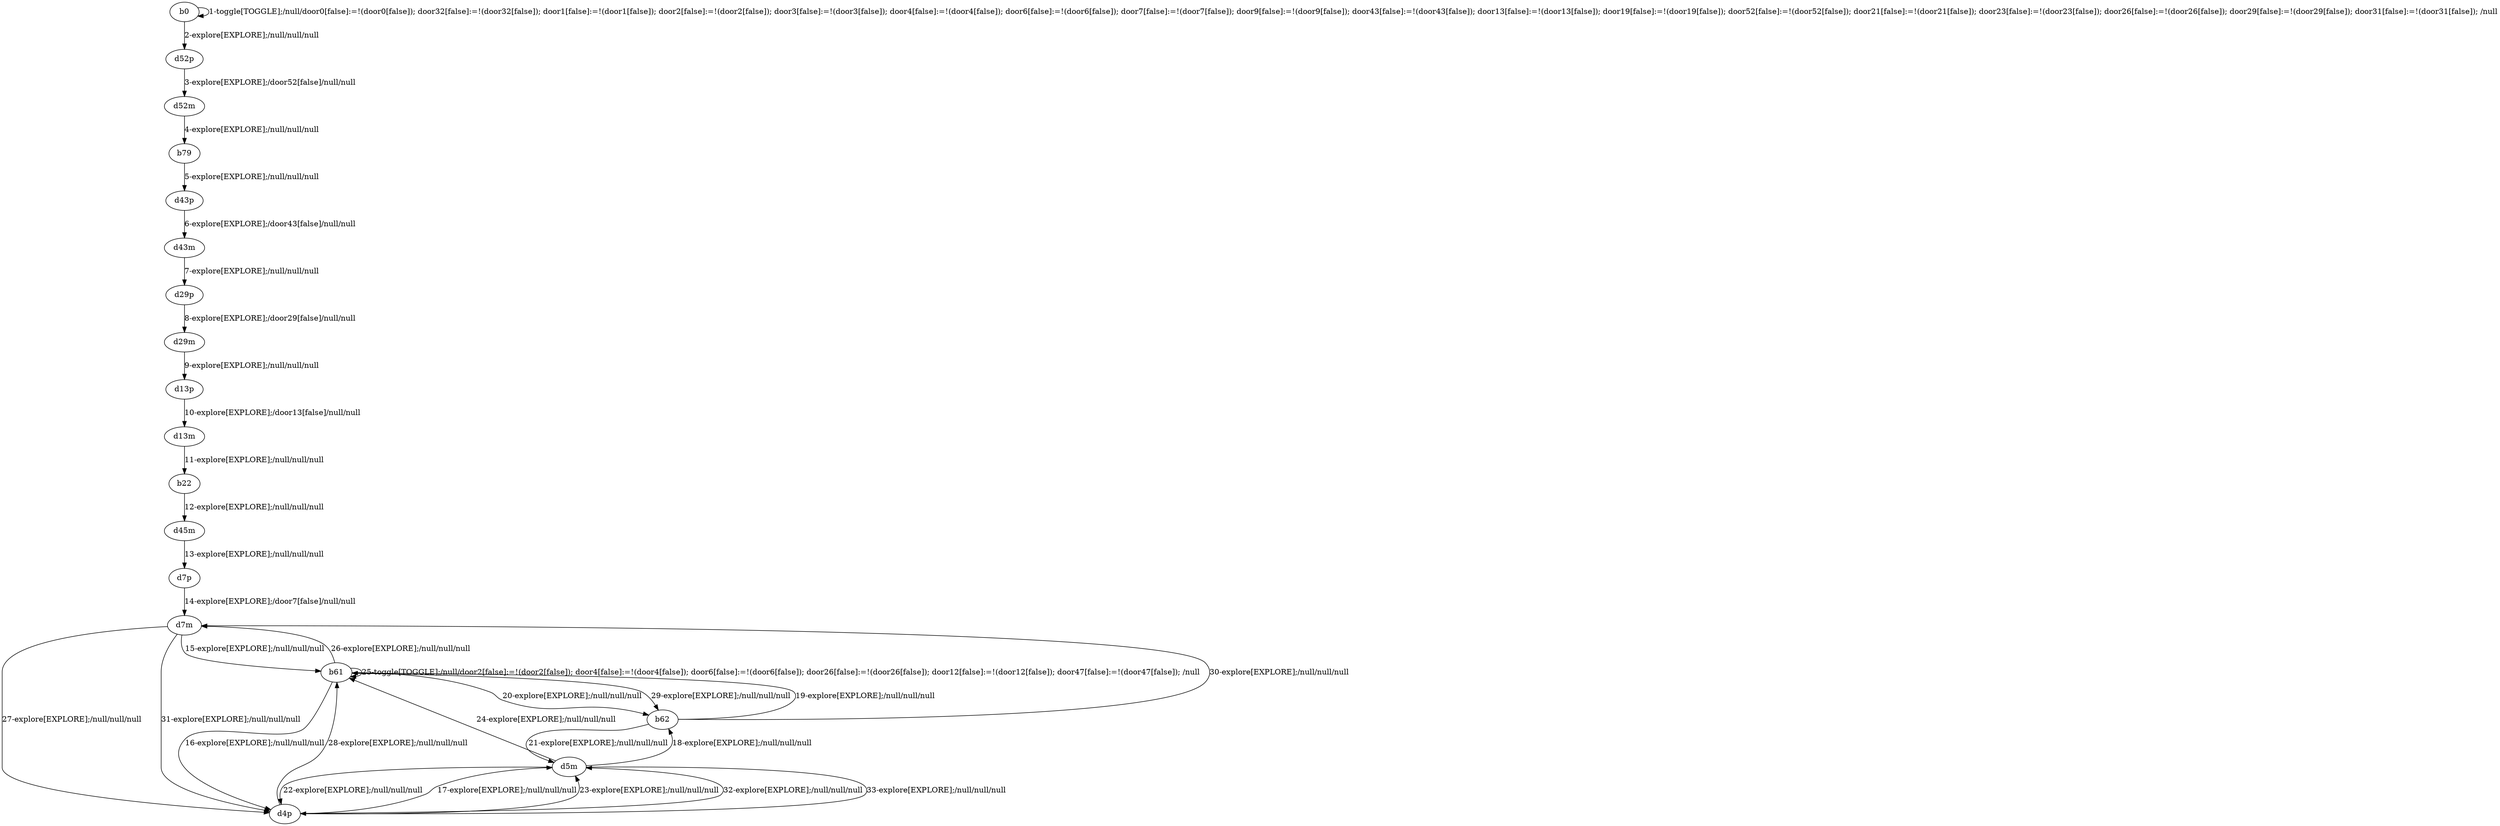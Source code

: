 # Total number of goals covered by this test: 1
# b62 --> b61

digraph g {
"b0" -> "b0" [label = "1-toggle[TOGGLE];/null/door0[false]:=!(door0[false]); door32[false]:=!(door32[false]); door1[false]:=!(door1[false]); door2[false]:=!(door2[false]); door3[false]:=!(door3[false]); door4[false]:=!(door4[false]); door6[false]:=!(door6[false]); door7[false]:=!(door7[false]); door9[false]:=!(door9[false]); door43[false]:=!(door43[false]); door13[false]:=!(door13[false]); door19[false]:=!(door19[false]); door52[false]:=!(door52[false]); door21[false]:=!(door21[false]); door23[false]:=!(door23[false]); door26[false]:=!(door26[false]); door29[false]:=!(door29[false]); door31[false]:=!(door31[false]); /null"];
"b0" -> "d52p" [label = "2-explore[EXPLORE];/null/null/null"];
"d52p" -> "d52m" [label = "3-explore[EXPLORE];/door52[false]/null/null"];
"d52m" -> "b79" [label = "4-explore[EXPLORE];/null/null/null"];
"b79" -> "d43p" [label = "5-explore[EXPLORE];/null/null/null"];
"d43p" -> "d43m" [label = "6-explore[EXPLORE];/door43[false]/null/null"];
"d43m" -> "d29p" [label = "7-explore[EXPLORE];/null/null/null"];
"d29p" -> "d29m" [label = "8-explore[EXPLORE];/door29[false]/null/null"];
"d29m" -> "d13p" [label = "9-explore[EXPLORE];/null/null/null"];
"d13p" -> "d13m" [label = "10-explore[EXPLORE];/door13[false]/null/null"];
"d13m" -> "b22" [label = "11-explore[EXPLORE];/null/null/null"];
"b22" -> "d45m" [label = "12-explore[EXPLORE];/null/null/null"];
"d45m" -> "d7p" [label = "13-explore[EXPLORE];/null/null/null"];
"d7p" -> "d7m" [label = "14-explore[EXPLORE];/door7[false]/null/null"];
"d7m" -> "b61" [label = "15-explore[EXPLORE];/null/null/null"];
"b61" -> "d4p" [label = "16-explore[EXPLORE];/null/null/null"];
"d4p" -> "d5m" [label = "17-explore[EXPLORE];/null/null/null"];
"d5m" -> "b62" [label = "18-explore[EXPLORE];/null/null/null"];
"b62" -> "b61" [label = "19-explore[EXPLORE];/null/null/null"];
"b61" -> "b62" [label = "20-explore[EXPLORE];/null/null/null"];
"b62" -> "d5m" [label = "21-explore[EXPLORE];/null/null/null"];
"d5m" -> "d4p" [label = "22-explore[EXPLORE];/null/null/null"];
"d4p" -> "d5m" [label = "23-explore[EXPLORE];/null/null/null"];
"d5m" -> "b61" [label = "24-explore[EXPLORE];/null/null/null"];
"b61" -> "b61" [label = "25-toggle[TOGGLE];/null/door2[false]:=!(door2[false]); door4[false]:=!(door4[false]); door6[false]:=!(door6[false]); door26[false]:=!(door26[false]); door12[false]:=!(door12[false]); door47[false]:=!(door47[false]); /null"];
"b61" -> "d7m" [label = "26-explore[EXPLORE];/null/null/null"];
"d7m" -> "d4p" [label = "27-explore[EXPLORE];/null/null/null"];
"d4p" -> "b61" [label = "28-explore[EXPLORE];/null/null/null"];
"b61" -> "b62" [label = "29-explore[EXPLORE];/null/null/null"];
"b62" -> "d7m" [label = "30-explore[EXPLORE];/null/null/null"];
"d7m" -> "d4p" [label = "31-explore[EXPLORE];/null/null/null"];
"d4p" -> "d5m" [label = "32-explore[EXPLORE];/null/null/null"];
"d5m" -> "d4p" [label = "33-explore[EXPLORE];/null/null/null"];
}